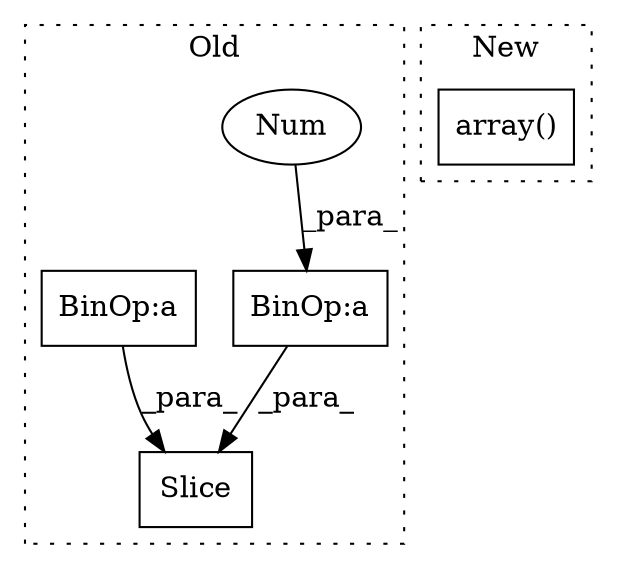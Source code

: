 digraph G {
subgraph cluster0 {
1 [label="Slice" a="80" s="5701" l="10" shape="box"];
3 [label="BinOp:a" a="82" s="5719" l="7" shape="box"];
4 [label="Num" a="76" s="5726" l="1" shape="ellipse"];
5 [label="BinOp:a" a="82" s="5707" l="3" shape="box"];
label = "Old";
style="dotted";
}
subgraph cluster1 {
2 [label="array()" a="75" s="6448,6463" l="9,19" shape="box"];
label = "New";
style="dotted";
}
3 -> 1 [label="_para_"];
4 -> 3 [label="_para_"];
5 -> 1 [label="_para_"];
}